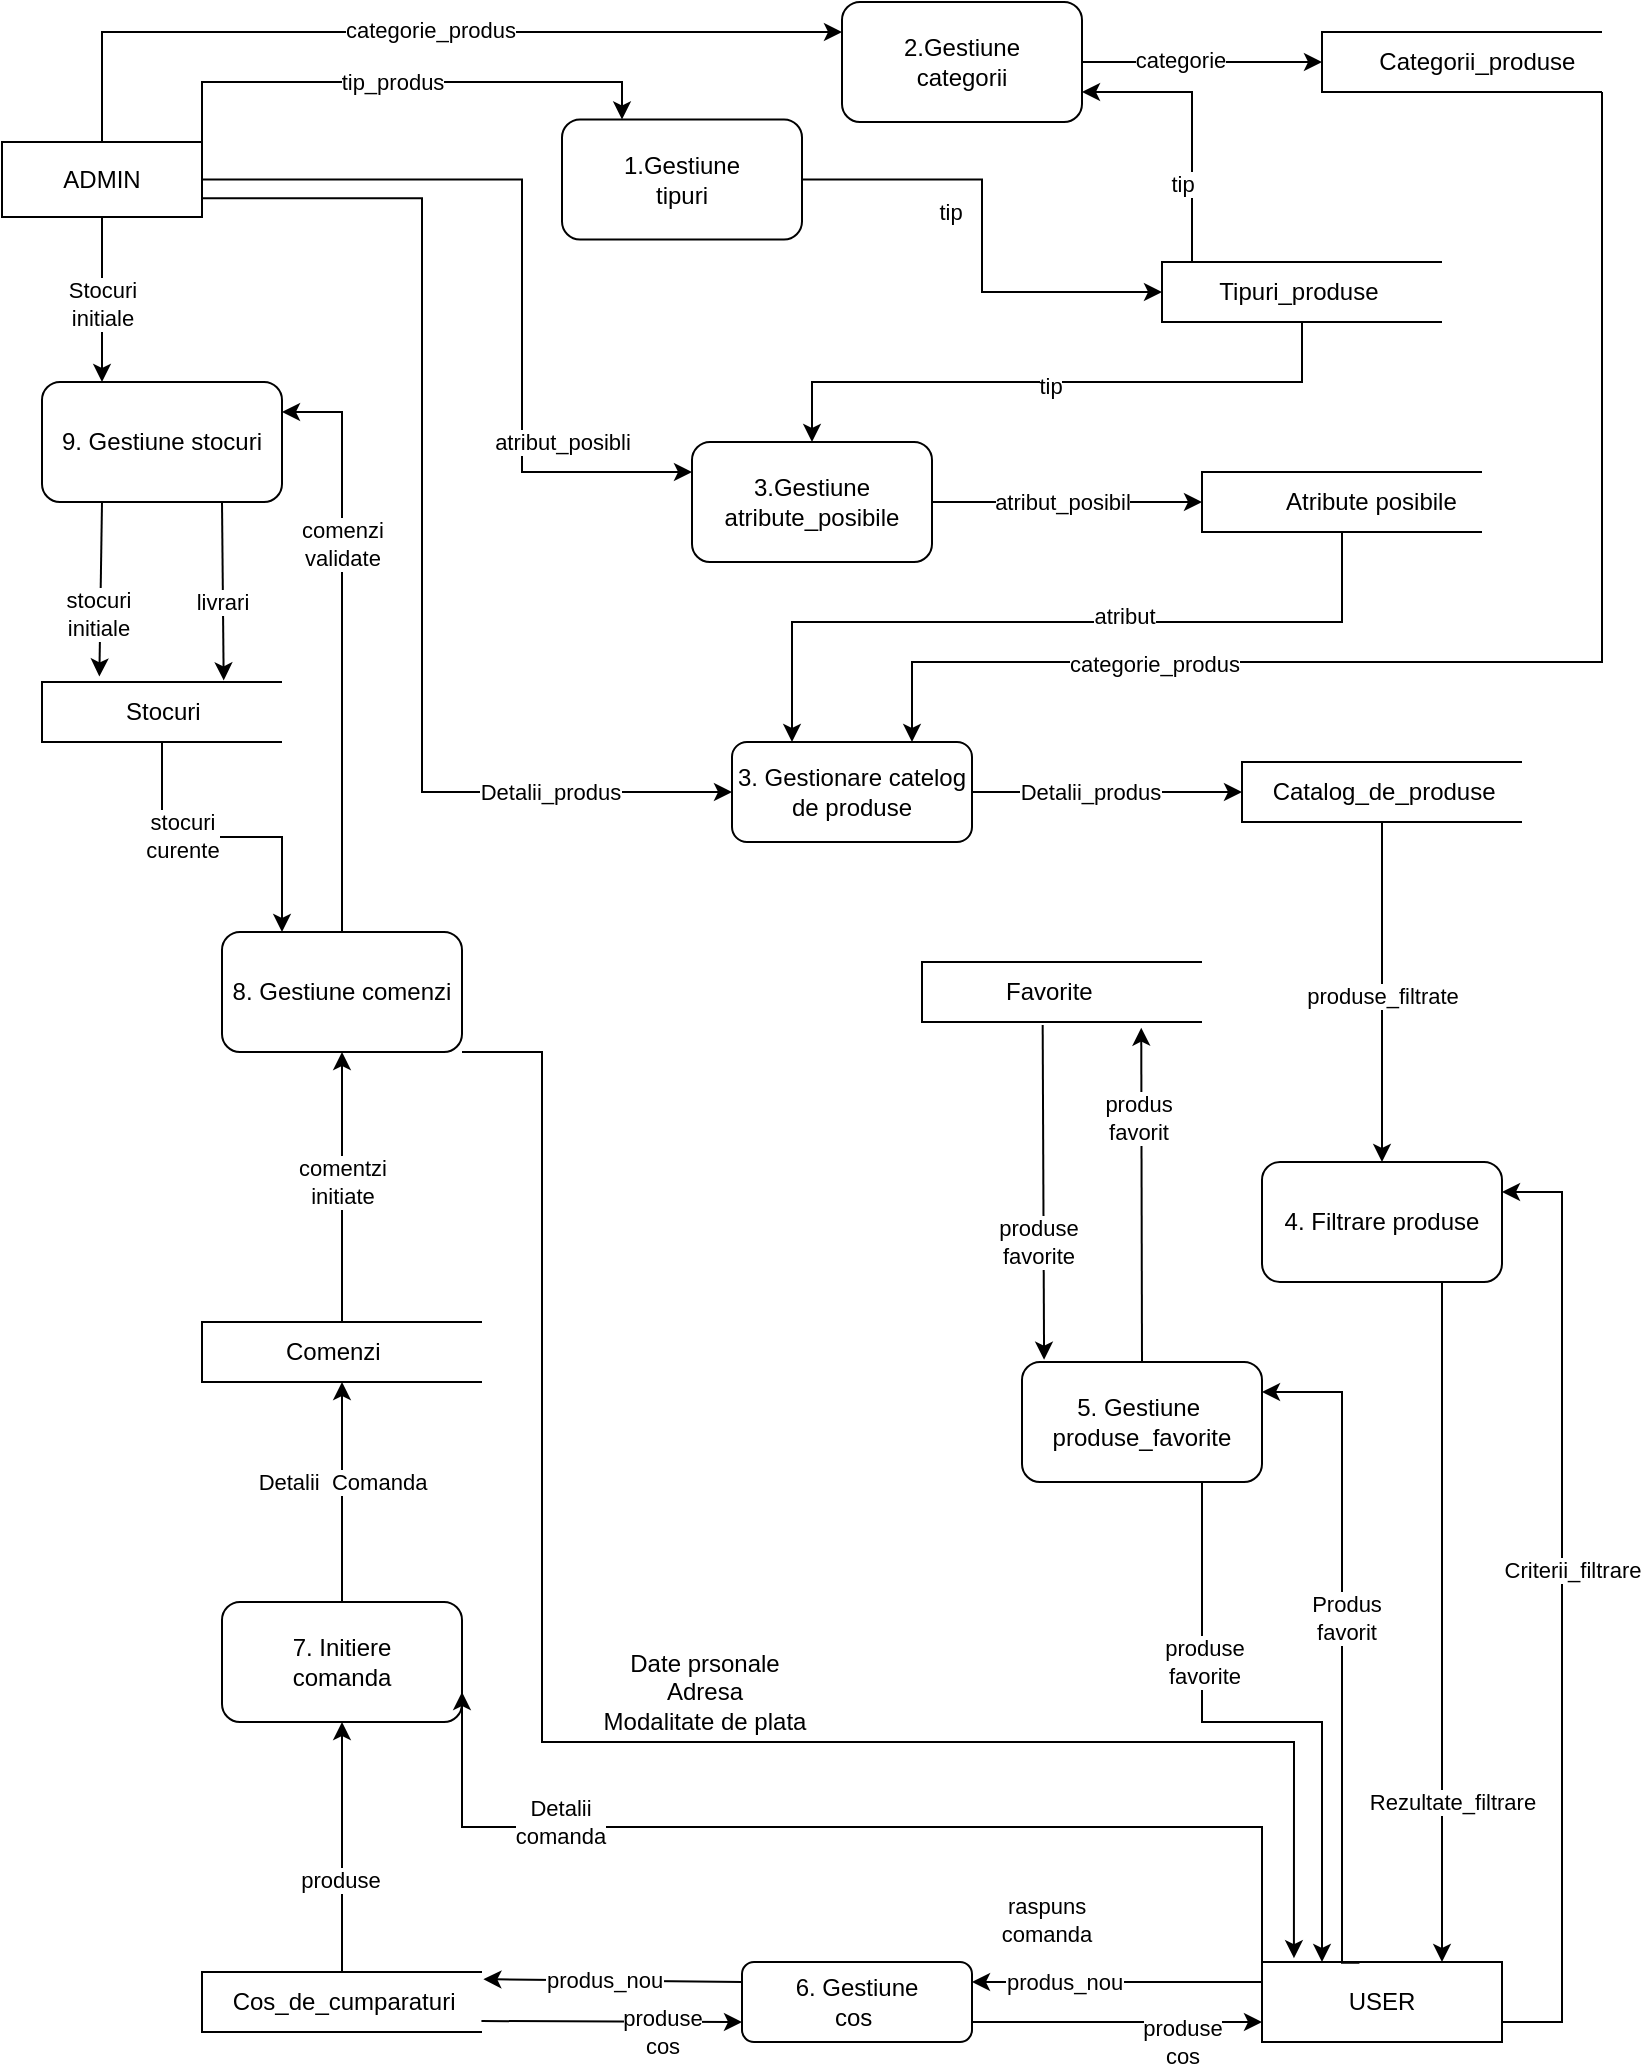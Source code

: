 <mxfile version="20.8.16" type="device"><diagram name="Page-1" id="U5PqNMfcQ06APLjViigY"><mxGraphModel dx="1215" dy="585" grid="1" gridSize="10" guides="1" tooltips="1" connect="1" arrows="1" fold="1" page="1" pageScale="1" pageWidth="850" pageHeight="1100" math="0" shadow="0"><root><mxCell id="0"/><mxCell id="1" parent="0"/><mxCell id="lXH8nNJpi3Hini99cT3u-1" value="ADMIN" style="rounded=0;whiteSpace=wrap;html=1;" parent="1" vertex="1"><mxGeometry x="20" y="80" width="100" height="37.5" as="geometry"/></mxCell><mxCell id="lXH8nNJpi3Hini99cT3u-3" value="USER" style="rounded=0;whiteSpace=wrap;html=1;" parent="1" vertex="1"><mxGeometry x="650" y="990" width="120" height="40" as="geometry"/></mxCell><mxCell id="lXH8nNJpi3Hini99cT3u-16" value="3. Gestionare catelog&lt;br&gt;de produse" style="rounded=1;whiteSpace=wrap;html=1;" parent="1" vertex="1"><mxGeometry x="385" y="380" width="120" height="50" as="geometry"/></mxCell><mxCell id="lXH8nNJpi3Hini99cT3u-24" value="" style="endArrow=classic;html=1;rounded=0;exitX=1;exitY=0.75;exitDx=0;exitDy=0;entryX=0;entryY=0.5;entryDx=0;entryDy=0;edgeStyle=elbowEdgeStyle;" parent="1" source="lXH8nNJpi3Hini99cT3u-1" target="lXH8nNJpi3Hini99cT3u-16" edge="1"><mxGeometry width="50" height="50" relative="1" as="geometry"><mxPoint x="210" y="210" as="sourcePoint"/><mxPoint x="260" y="160" as="targetPoint"/><Array as="points"><mxPoint x="230" y="150"/></Array></mxGeometry></mxCell><mxCell id="lXH8nNJpi3Hini99cT3u-25" value="Detalii_produs" style="edgeLabel;html=1;align=center;verticalAlign=middle;resizable=0;points=[];" parent="lXH8nNJpi3Hini99cT3u-24" vertex="1" connectable="0"><mxGeometry x="0.508" y="-2" relative="1" as="geometry"><mxPoint x="47" y="-2" as="offset"/></mxGeometry></mxCell><mxCell id="lXH8nNJpi3Hini99cT3u-26" value="&amp;nbsp; &amp;nbsp; Catalog_de_produse" style="strokeWidth=1;html=1;shape=mxgraph.flowchart.annotation_1;align=left;pointerEvents=1;" parent="1" vertex="1"><mxGeometry x="640" y="390" width="140" height="30" as="geometry"/></mxCell><mxCell id="lXH8nNJpi3Hini99cT3u-27" value="" style="endArrow=classic;html=1;rounded=0;exitX=1;exitY=0.5;exitDx=0;exitDy=0;entryX=0;entryY=0.5;entryDx=0;entryDy=0;entryPerimeter=0;" parent="1" source="lXH8nNJpi3Hini99cT3u-16" target="lXH8nNJpi3Hini99cT3u-26" edge="1"><mxGeometry width="50" height="50" relative="1" as="geometry"><mxPoint x="600" y="390" as="sourcePoint"/><mxPoint x="650" y="340" as="targetPoint"/></mxGeometry></mxCell><mxCell id="lXH8nNJpi3Hini99cT3u-28" value="Detalii_produs" style="edgeLabel;html=1;align=center;verticalAlign=middle;resizable=0;points=[];" parent="lXH8nNJpi3Hini99cT3u-27" vertex="1" connectable="0"><mxGeometry x="0.244" y="1" relative="1" as="geometry"><mxPoint x="-25" y="1" as="offset"/></mxGeometry></mxCell><mxCell id="lXH8nNJpi3Hini99cT3u-29" value="4. Filtrare produse" style="rounded=1;whiteSpace=wrap;html=1;" parent="1" vertex="1"><mxGeometry x="650" y="590" width="120" height="60" as="geometry"/></mxCell><mxCell id="6LWcWun2m6HF5ajt9tBx-1" value="" style="endArrow=classic;html=1;rounded=0;exitX=0.5;exitY=1;exitDx=0;exitDy=0;exitPerimeter=0;entryX=0.5;entryY=0;entryDx=0;entryDy=0;" parent="1" source="lXH8nNJpi3Hini99cT3u-26" target="lXH8nNJpi3Hini99cT3u-29" edge="1"><mxGeometry width="50" height="50" relative="1" as="geometry"><mxPoint x="520" y="410" as="sourcePoint"/><mxPoint x="570" y="360" as="targetPoint"/></mxGeometry></mxCell><mxCell id="6LWcWun2m6HF5ajt9tBx-6" value="produse_filtrate" style="edgeLabel;html=1;align=center;verticalAlign=middle;resizable=0;points=[];" parent="6LWcWun2m6HF5ajt9tBx-1" vertex="1" connectable="0"><mxGeometry x="0.226" y="-1" relative="1" as="geometry"><mxPoint x="1" y="-17" as="offset"/></mxGeometry></mxCell><mxCell id="6LWcWun2m6HF5ajt9tBx-2" value="" style="endArrow=classic;html=1;rounded=0;exitX=1;exitY=0.75;exitDx=0;exitDy=0;entryX=1;entryY=0.25;entryDx=0;entryDy=0;edgeStyle=elbowEdgeStyle;" parent="1" source="lXH8nNJpi3Hini99cT3u-3" target="lXH8nNJpi3Hini99cT3u-29" edge="1"><mxGeometry width="50" height="50" relative="1" as="geometry"><mxPoint x="570" y="700" as="sourcePoint"/><mxPoint x="620" y="650" as="targetPoint"/><Array as="points"><mxPoint x="800" y="820"/></Array></mxGeometry></mxCell><mxCell id="6LWcWun2m6HF5ajt9tBx-3" value="Criterii_filtrare" style="edgeLabel;html=1;align=center;verticalAlign=middle;resizable=0;points=[];" parent="6LWcWun2m6HF5ajt9tBx-2" vertex="1" connectable="0"><mxGeometry x="-0.461" y="-2" relative="1" as="geometry"><mxPoint x="3" y="-128" as="offset"/></mxGeometry></mxCell><mxCell id="6LWcWun2m6HF5ajt9tBx-4" value="" style="endArrow=classic;html=1;rounded=0;exitX=0.75;exitY=1;exitDx=0;exitDy=0;entryX=0.75;entryY=0;entryDx=0;entryDy=0;" parent="1" source="lXH8nNJpi3Hini99cT3u-29" target="lXH8nNJpi3Hini99cT3u-3" edge="1"><mxGeometry width="50" height="50" relative="1" as="geometry"><mxPoint x="490" y="760" as="sourcePoint"/><mxPoint x="720" y="940" as="targetPoint"/></mxGeometry></mxCell><mxCell id="6LWcWun2m6HF5ajt9tBx-5" value="Rezultate_filtrare" style="edgeLabel;html=1;align=center;verticalAlign=middle;resizable=0;points=[];" parent="6LWcWun2m6HF5ajt9tBx-4" vertex="1" connectable="0"><mxGeometry x="-0.213" y="2" relative="1" as="geometry"><mxPoint x="3" y="126" as="offset"/></mxGeometry></mxCell><mxCell id="6LWcWun2m6HF5ajt9tBx-7" value="5. Gestiune&amp;nbsp;&lt;br&gt;produse_favorite" style="rounded=1;whiteSpace=wrap;html=1;" parent="1" vertex="1"><mxGeometry x="530" y="690" width="120" height="60" as="geometry"/></mxCell><mxCell id="6LWcWun2m6HF5ajt9tBx-8" value="" style="endArrow=classic;html=1;rounded=0;exitX=0.406;exitY=0.008;exitDx=0;exitDy=0;exitPerimeter=0;edgeStyle=elbowEdgeStyle;entryX=1;entryY=0.25;entryDx=0;entryDy=0;" parent="1" source="lXH8nNJpi3Hini99cT3u-3" target="6LWcWun2m6HF5ajt9tBx-7" edge="1"><mxGeometry width="50" height="50" relative="1" as="geometry"><mxPoint x="400" y="880" as="sourcePoint"/><mxPoint x="620" y="800" as="targetPoint"/><Array as="points"><mxPoint x="690" y="910"/><mxPoint x="670" y="820"/><mxPoint x="700" y="950"/></Array></mxGeometry></mxCell><mxCell id="6LWcWun2m6HF5ajt9tBx-9" value="Produs&lt;br&gt;favorit" style="edgeLabel;html=1;align=center;verticalAlign=middle;resizable=0;points=[];" parent="6LWcWun2m6HF5ajt9tBx-8" vertex="1" connectable="0"><mxGeometry x="0.083" y="-2" relative="1" as="geometry"><mxPoint as="offset"/></mxGeometry></mxCell><mxCell id="6LWcWun2m6HF5ajt9tBx-10" value="" style="endArrow=classic;html=1;rounded=0;exitX=0.75;exitY=1;exitDx=0;exitDy=0;entryX=0.25;entryY=0;entryDx=0;entryDy=0;edgeStyle=elbowEdgeStyle;" parent="1" source="6LWcWun2m6HF5ajt9tBx-7" target="lXH8nNJpi3Hini99cT3u-3" edge="1"><mxGeometry width="50" height="50" relative="1" as="geometry"><mxPoint x="460" y="880" as="sourcePoint"/><mxPoint x="510" y="830" as="targetPoint"/></mxGeometry></mxCell><mxCell id="6LWcWun2m6HF5ajt9tBx-11" value="produse&lt;br&gt;favorite" style="edgeLabel;html=1;align=center;verticalAlign=middle;resizable=0;points=[];" parent="6LWcWun2m6HF5ajt9tBx-10" vertex="1" connectable="0"><mxGeometry x="-0.083" relative="1" as="geometry"><mxPoint x="-17" y="-30" as="offset"/></mxGeometry></mxCell><mxCell id="6LWcWun2m6HF5ajt9tBx-12" value="&lt;blockquote style=&quot;margin: 0 0 0 40px; border: none; padding: 0px;&quot;&gt;Favorite&lt;/blockquote&gt;" style="strokeWidth=1;html=1;shape=mxgraph.flowchart.annotation_1;align=left;pointerEvents=1;" parent="1" vertex="1"><mxGeometry x="480" y="490" width="140" height="30" as="geometry"/></mxCell><mxCell id="6LWcWun2m6HF5ajt9tBx-13" value="" style="endArrow=classic;html=1;rounded=0;exitX=0.5;exitY=0;exitDx=0;exitDy=0;entryX=0.783;entryY=1.094;entryDx=0;entryDy=0;entryPerimeter=0;" parent="1" source="6LWcWun2m6HF5ajt9tBx-7" target="6LWcWun2m6HF5ajt9tBx-12" edge="1"><mxGeometry width="50" height="50" relative="1" as="geometry"><mxPoint x="500" y="640" as="sourcePoint"/><mxPoint x="550" y="590" as="targetPoint"/></mxGeometry></mxCell><mxCell id="6LWcWun2m6HF5ajt9tBx-14" value="produs&lt;br&gt;favorit" style="edgeLabel;html=1;align=center;verticalAlign=middle;resizable=0;points=[];" parent="6LWcWun2m6HF5ajt9tBx-13" vertex="1" connectable="0"><mxGeometry x="0.458" y="2" relative="1" as="geometry"><mxPoint as="offset"/></mxGeometry></mxCell><mxCell id="6LWcWun2m6HF5ajt9tBx-15" value="" style="endArrow=classic;html=1;rounded=0;exitX=0.431;exitY=1.05;exitDx=0;exitDy=0;exitPerimeter=0;entryX=0.092;entryY=-0.019;entryDx=0;entryDy=0;entryPerimeter=0;" parent="1" source="6LWcWun2m6HF5ajt9tBx-12" target="6LWcWun2m6HF5ajt9tBx-7" edge="1"><mxGeometry width="50" height="50" relative="1" as="geometry"><mxPoint x="440" y="610" as="sourcePoint"/><mxPoint x="490" y="560" as="targetPoint"/></mxGeometry></mxCell><mxCell id="6LWcWun2m6HF5ajt9tBx-16" value="produse&lt;br&gt;favorite" style="edgeLabel;html=1;align=center;verticalAlign=middle;resizable=0;points=[];" parent="6LWcWun2m6HF5ajt9tBx-15" vertex="1" connectable="0"><mxGeometry x="0.543" y="-3" relative="1" as="geometry"><mxPoint y="-21" as="offset"/></mxGeometry></mxCell><mxCell id="6LWcWun2m6HF5ajt9tBx-17" value="6. Gestiune&lt;br&gt;cos&amp;nbsp;" style="rounded=1;whiteSpace=wrap;html=1;" parent="1" vertex="1"><mxGeometry x="390" y="990" width="115" height="40" as="geometry"/></mxCell><mxCell id="6LWcWun2m6HF5ajt9tBx-18" value="" style="endArrow=classic;html=1;rounded=0;exitX=0;exitY=0.25;exitDx=0;exitDy=0;entryX=1;entryY=0.25;entryDx=0;entryDy=0;" parent="1" source="lXH8nNJpi3Hini99cT3u-3" target="6LWcWun2m6HF5ajt9tBx-17" edge="1"><mxGeometry width="50" height="50" relative="1" as="geometry"><mxPoint x="330" y="900" as="sourcePoint"/><mxPoint x="380" y="850" as="targetPoint"/></mxGeometry></mxCell><mxCell id="6LWcWun2m6HF5ajt9tBx-20" value="produs_nou" style="edgeLabel;html=1;align=center;verticalAlign=middle;resizable=0;points=[];" parent="6LWcWun2m6HF5ajt9tBx-18" vertex="1" connectable="0"><mxGeometry x="0.47" relative="1" as="geometry"><mxPoint x="7" as="offset"/></mxGeometry></mxCell><mxCell id="6LWcWun2m6HF5ajt9tBx-19" value="" style="endArrow=classic;html=1;rounded=0;exitX=1;exitY=0.75;exitDx=0;exitDy=0;entryX=0;entryY=0.75;entryDx=0;entryDy=0;" parent="1" source="6LWcWun2m6HF5ajt9tBx-17" target="lXH8nNJpi3Hini99cT3u-3" edge="1"><mxGeometry width="50" height="50" relative="1" as="geometry"><mxPoint x="320" y="890" as="sourcePoint"/><mxPoint x="570" y="1050" as="targetPoint"/></mxGeometry></mxCell><mxCell id="6LWcWun2m6HF5ajt9tBx-21" value="produse&lt;br&gt;cos" style="edgeLabel;html=1;align=center;verticalAlign=middle;resizable=0;points=[];" parent="6LWcWun2m6HF5ajt9tBx-19" vertex="1" connectable="0"><mxGeometry x="-0.49" y="1" relative="1" as="geometry"><mxPoint x="68" y="11" as="offset"/></mxGeometry></mxCell><mxCell id="6LWcWun2m6HF5ajt9tBx-22" value="&amp;nbsp; &amp;nbsp; Cos_de_cumparaturi" style="strokeWidth=1;html=1;shape=mxgraph.flowchart.annotation_1;align=left;pointerEvents=1;" parent="1" vertex="1"><mxGeometry x="120" y="995" width="140" height="30" as="geometry"/></mxCell><mxCell id="6LWcWun2m6HF5ajt9tBx-23" value="" style="endArrow=classic;html=1;rounded=0;exitX=0;exitY=0.25;exitDx=0;exitDy=0;entryX=1.005;entryY=0.12;entryDx=0;entryDy=0;entryPerimeter=0;" parent="1" source="6LWcWun2m6HF5ajt9tBx-17" target="6LWcWun2m6HF5ajt9tBx-22" edge="1"><mxGeometry width="50" height="50" relative="1" as="geometry"><mxPoint x="210" y="900" as="sourcePoint"/><mxPoint x="260" y="850" as="targetPoint"/></mxGeometry></mxCell><mxCell id="6LWcWun2m6HF5ajt9tBx-25" value="produs_nou" style="edgeLabel;html=1;align=center;verticalAlign=middle;resizable=0;points=[];" parent="6LWcWun2m6HF5ajt9tBx-23" vertex="1" connectable="0"><mxGeometry x="0.217" y="-1" relative="1" as="geometry"><mxPoint x="9" y="1" as="offset"/></mxGeometry></mxCell><mxCell id="6LWcWun2m6HF5ajt9tBx-24" value="" style="endArrow=classic;html=1;rounded=0;exitX=0.998;exitY=0.817;exitDx=0;exitDy=0;exitPerimeter=0;entryX=0;entryY=0.75;entryDx=0;entryDy=0;" parent="1" source="6LWcWun2m6HF5ajt9tBx-22" target="6LWcWun2m6HF5ajt9tBx-17" edge="1"><mxGeometry width="50" height="50" relative="1" as="geometry"><mxPoint x="340" y="1070" as="sourcePoint"/><mxPoint x="390" y="1020" as="targetPoint"/></mxGeometry></mxCell><mxCell id="6LWcWun2m6HF5ajt9tBx-26" value="produse&lt;br&gt;cos" style="edgeLabel;html=1;align=center;verticalAlign=middle;resizable=0;points=[];" parent="6LWcWun2m6HF5ajt9tBx-24" vertex="1" connectable="0"><mxGeometry x="-0.362" y="1" relative="1" as="geometry"><mxPoint x="49" y="6" as="offset"/></mxGeometry></mxCell><mxCell id="6LWcWun2m6HF5ajt9tBx-28" value="7. Initiere&lt;br&gt;comanda" style="rounded=1;whiteSpace=wrap;html=1;" parent="1" vertex="1"><mxGeometry x="130" y="810" width="120" height="60" as="geometry"/></mxCell><mxCell id="6LWcWun2m6HF5ajt9tBx-29" value="" style="endArrow=classic;html=1;rounded=0;exitX=0.5;exitY=0;exitDx=0;exitDy=0;exitPerimeter=0;entryX=0.5;entryY=1;entryDx=0;entryDy=0;" parent="1" source="6LWcWun2m6HF5ajt9tBx-22" target="6LWcWun2m6HF5ajt9tBx-28" edge="1"><mxGeometry width="50" height="50" relative="1" as="geometry"><mxPoint x="10" y="830" as="sourcePoint"/><mxPoint x="60" y="780" as="targetPoint"/></mxGeometry></mxCell><mxCell id="6LWcWun2m6HF5ajt9tBx-30" value="produse&lt;br&gt;" style="edgeLabel;html=1;align=center;verticalAlign=middle;resizable=0;points=[];" parent="6LWcWun2m6HF5ajt9tBx-29" vertex="1" connectable="0"><mxGeometry x="-0.264" y="1" relative="1" as="geometry"><mxPoint as="offset"/></mxGeometry></mxCell><mxCell id="6LWcWun2m6HF5ajt9tBx-31" value="" style="endArrow=classic;html=1;rounded=0;exitX=0;exitY=0;exitDx=0;exitDy=0;entryX=1;entryY=0.75;entryDx=0;entryDy=0;edgeStyle=elbowEdgeStyle;elbow=vertical;" parent="1" source="lXH8nNJpi3Hini99cT3u-3" target="6LWcWun2m6HF5ajt9tBx-28" edge="1"><mxGeometry width="50" height="50" relative="1" as="geometry"><mxPoint x="360" y="860" as="sourcePoint"/><mxPoint x="410" y="810" as="targetPoint"/></mxGeometry></mxCell><mxCell id="6LWcWun2m6HF5ajt9tBx-32" value="Detalii&lt;br&gt;comanda" style="edgeLabel;html=1;align=center;verticalAlign=middle;resizable=0;points=[];" parent="6LWcWun2m6HF5ajt9tBx-31" vertex="1" connectable="0"><mxGeometry x="0.564" y="-3" relative="1" as="geometry"><mxPoint as="offset"/></mxGeometry></mxCell><mxCell id="6LWcWun2m6HF5ajt9tBx-33" value="Date prsonale&lt;br&gt;Adresa&lt;br&gt;Modalitate de plata&lt;br&gt;" style="text;html=1;strokeColor=none;fillColor=none;align=center;verticalAlign=middle;whiteSpace=wrap;rounded=0;" parent="1" vertex="1"><mxGeometry x="300" y="830" width="142.5" height="50" as="geometry"/></mxCell><mxCell id="6LWcWun2m6HF5ajt9tBx-34" value="&lt;blockquote style=&quot;margin: 0 0 0 40px; border: none; padding: 0px;&quot;&gt;Comenzi&lt;/blockquote&gt;" style="strokeWidth=1;html=1;shape=mxgraph.flowchart.annotation_1;align=left;pointerEvents=1;" parent="1" vertex="1"><mxGeometry x="120" y="670" width="140" height="30" as="geometry"/></mxCell><mxCell id="6LWcWun2m6HF5ajt9tBx-35" value="" style="endArrow=classic;html=1;rounded=0;exitX=0.5;exitY=0;exitDx=0;exitDy=0;entryX=0.5;entryY=1;entryDx=0;entryDy=0;entryPerimeter=0;" parent="1" source="6LWcWun2m6HF5ajt9tBx-28" target="6LWcWun2m6HF5ajt9tBx-34" edge="1"><mxGeometry width="50" height="50" relative="1" as="geometry"><mxPoint x="20" y="770" as="sourcePoint"/><mxPoint x="70" y="720" as="targetPoint"/></mxGeometry></mxCell><mxCell id="6LWcWun2m6HF5ajt9tBx-36" value="Detalii&amp;nbsp; Comanda" style="edgeLabel;html=1;align=center;verticalAlign=middle;resizable=0;points=[];" parent="6LWcWun2m6HF5ajt9tBx-35" vertex="1" connectable="0"><mxGeometry x="0.328" y="2" relative="1" as="geometry"><mxPoint x="2" y="13" as="offset"/></mxGeometry></mxCell><mxCell id="6LWcWun2m6HF5ajt9tBx-37" value="8. Gestiune comenzi" style="rounded=1;whiteSpace=wrap;html=1;" parent="1" vertex="1"><mxGeometry x="130" y="475" width="120" height="60" as="geometry"/></mxCell><mxCell id="6LWcWun2m6HF5ajt9tBx-38" value="" style="endArrow=classic;html=1;rounded=0;exitX=0.5;exitY=0;exitDx=0;exitDy=0;exitPerimeter=0;entryX=0.5;entryY=1;entryDx=0;entryDy=0;" parent="1" source="6LWcWun2m6HF5ajt9tBx-34" target="6LWcWun2m6HF5ajt9tBx-37" edge="1"><mxGeometry width="50" height="50" relative="1" as="geometry"><mxPoint x="80" y="540" as="sourcePoint"/><mxPoint x="130" y="490" as="targetPoint"/></mxGeometry></mxCell><mxCell id="6LWcWun2m6HF5ajt9tBx-39" value="comentzi&lt;br&gt;initiate" style="edgeLabel;html=1;align=center;verticalAlign=middle;resizable=0;points=[];" parent="6LWcWun2m6HF5ajt9tBx-38" vertex="1" connectable="0"><mxGeometry x="0.197" y="3" relative="1" as="geometry"><mxPoint x="3" y="11" as="offset"/></mxGeometry></mxCell><mxCell id="6LWcWun2m6HF5ajt9tBx-40" value="" style="endArrow=classic;html=1;rounded=0;exitX=1;exitY=1;exitDx=0;exitDy=0;edgeStyle=orthogonalEdgeStyle;entryX=0.133;entryY=-0.048;entryDx=0;entryDy=0;entryPerimeter=0;" parent="1" source="6LWcWun2m6HF5ajt9tBx-37" target="lXH8nNJpi3Hini99cT3u-3" edge="1"><mxGeometry width="50" height="50" relative="1" as="geometry"><mxPoint x="170" y="440" as="sourcePoint"/><mxPoint x="670" y="880" as="targetPoint"/><Array as="points"><mxPoint x="290" y="535"/><mxPoint x="290" y="880"/><mxPoint x="666" y="880"/></Array></mxGeometry></mxCell><mxCell id="6LWcWun2m6HF5ajt9tBx-41" value="raspuns&lt;br&gt;comanda" style="edgeLabel;html=1;align=center;verticalAlign=middle;resizable=0;points=[];" parent="6LWcWun2m6HF5ajt9tBx-40" vertex="1" connectable="0"><mxGeometry x="-0.575" y="-2" relative="1" as="geometry"><mxPoint x="254" y="289" as="offset"/></mxGeometry></mxCell><mxCell id="6LWcWun2m6HF5ajt9tBx-42" value="9. Gestiune stocuri" style="rounded=1;whiteSpace=wrap;html=1;" parent="1" vertex="1"><mxGeometry x="40" y="200" width="120" height="60" as="geometry"/></mxCell><mxCell id="6LWcWun2m6HF5ajt9tBx-43" value="" style="endArrow=classic;html=1;rounded=0;exitX=0.5;exitY=1;exitDx=0;exitDy=0;entryX=0.25;entryY=0;entryDx=0;entryDy=0;" parent="1" source="lXH8nNJpi3Hini99cT3u-1" target="6LWcWun2m6HF5ajt9tBx-42" edge="1"><mxGeometry width="50" height="50" relative="1" as="geometry"><mxPoint x="390" y="410" as="sourcePoint"/><mxPoint x="440" y="360" as="targetPoint"/></mxGeometry></mxCell><mxCell id="6LWcWun2m6HF5ajt9tBx-44" value="Stocuri&lt;br&gt;initiale" style="edgeLabel;html=1;align=center;verticalAlign=middle;resizable=0;points=[];" parent="6LWcWun2m6HF5ajt9tBx-43" vertex="1" connectable="0"><mxGeometry x="0.214" y="4" relative="1" as="geometry"><mxPoint x="-4" y="-7" as="offset"/></mxGeometry></mxCell><mxCell id="6LWcWun2m6HF5ajt9tBx-45" value="&lt;blockquote style=&quot;margin: 0 0 0 40px; border: none; padding: 0px;&quot;&gt;Stocuri&lt;/blockquote&gt;" style="strokeWidth=1;html=1;shape=mxgraph.flowchart.annotation_1;align=left;pointerEvents=1;" parent="1" vertex="1"><mxGeometry x="40" y="350" width="120" height="30" as="geometry"/></mxCell><mxCell id="6LWcWun2m6HF5ajt9tBx-46" value="" style="endArrow=classic;html=1;rounded=0;exitX=0.75;exitY=1;exitDx=0;exitDy=0;entryX=0.757;entryY=-0.027;entryDx=0;entryDy=0;entryPerimeter=0;" parent="1" source="6LWcWun2m6HF5ajt9tBx-42" target="6LWcWun2m6HF5ajt9tBx-45" edge="1"><mxGeometry width="50" height="50" relative="1" as="geometry"><mxPoint x="170" y="300" as="sourcePoint"/><mxPoint x="220" y="250" as="targetPoint"/></mxGeometry></mxCell><mxCell id="6LWcWun2m6HF5ajt9tBx-47" value="livrari" style="edgeLabel;html=1;align=center;verticalAlign=middle;resizable=0;points=[];" parent="6LWcWun2m6HF5ajt9tBx-46" vertex="1" connectable="0"><mxGeometry x="0.292" y="2" relative="1" as="geometry"><mxPoint x="-3" y="-8" as="offset"/></mxGeometry></mxCell><mxCell id="6LWcWun2m6HF5ajt9tBx-48" value="" style="endArrow=classic;html=1;rounded=0;exitX=0.25;exitY=1;exitDx=0;exitDy=0;entryX=0.239;entryY=-0.092;entryDx=0;entryDy=0;entryPerimeter=0;" parent="1" source="6LWcWun2m6HF5ajt9tBx-42" target="6LWcWun2m6HF5ajt9tBx-45" edge="1"><mxGeometry width="50" height="50" relative="1" as="geometry"><mxPoint x="80" y="270" as="sourcePoint"/><mxPoint x="50" y="270" as="targetPoint"/></mxGeometry></mxCell><mxCell id="6LWcWun2m6HF5ajt9tBx-49" value="stocuri&lt;br&gt;initiale" style="edgeLabel;html=1;align=center;verticalAlign=middle;resizable=0;points=[];" parent="6LWcWun2m6HF5ajt9tBx-48" vertex="1" connectable="0"><mxGeometry x="-0.44" y="-2" relative="1" as="geometry"><mxPoint y="31" as="offset"/></mxGeometry></mxCell><mxCell id="6LWcWun2m6HF5ajt9tBx-50" value="" style="endArrow=classic;html=1;rounded=0;entryX=1;entryY=0.25;entryDx=0;entryDy=0;edgeStyle=elbowEdgeStyle;" parent="1" target="6LWcWun2m6HF5ajt9tBx-42" edge="1"><mxGeometry width="50" height="50" relative="1" as="geometry"><mxPoint x="220" y="475" as="sourcePoint"/><mxPoint x="250" y="350" as="targetPoint"/></mxGeometry></mxCell><mxCell id="6LWcWun2m6HF5ajt9tBx-51" value="comenzi&lt;br&gt;validate" style="edgeLabel;html=1;align=center;verticalAlign=middle;resizable=0;points=[];" parent="6LWcWun2m6HF5ajt9tBx-50" vertex="1" connectable="0"><mxGeometry x="0.045" y="1" relative="1" as="geometry"><mxPoint x="1" y="-57" as="offset"/></mxGeometry></mxCell><mxCell id="6LWcWun2m6HF5ajt9tBx-52" value="" style="endArrow=classic;html=1;rounded=0;exitX=0.5;exitY=1;exitDx=0;exitDy=0;exitPerimeter=0;entryX=0.25;entryY=0;entryDx=0;entryDy=0;edgeStyle=elbowEdgeStyle;elbow=vertical;" parent="1" source="6LWcWun2m6HF5ajt9tBx-45" target="6LWcWun2m6HF5ajt9tBx-37" edge="1"><mxGeometry width="50" height="50" relative="1" as="geometry"><mxPoint x="80" y="480" as="sourcePoint"/><mxPoint x="130" y="430" as="targetPoint"/></mxGeometry></mxCell><mxCell id="6LWcWun2m6HF5ajt9tBx-53" value="stocuri&lt;br&gt;curente" style="edgeLabel;html=1;align=center;verticalAlign=middle;resizable=0;points=[];" parent="6LWcWun2m6HF5ajt9tBx-52" vertex="1" connectable="0"><mxGeometry x="-0.228" y="1" relative="1" as="geometry"><mxPoint x="-3" as="offset"/></mxGeometry></mxCell><mxCell id="Vj300ll_l-AYmK2mIFZi-4" value="1.Gestiune&lt;br&gt;tipuri" style="rounded=1;whiteSpace=wrap;html=1;" vertex="1" parent="1"><mxGeometry x="300" y="68.75" width="120" height="60" as="geometry"/></mxCell><mxCell id="Vj300ll_l-AYmK2mIFZi-5" value="&lt;span style=&quot;white-space: pre;&quot;&gt;&#9;&lt;/span&gt;Tipuri_produse" style="strokeWidth=1;html=1;shape=mxgraph.flowchart.annotation_1;align=left;pointerEvents=1;" vertex="1" parent="1"><mxGeometry x="600" y="140" width="140" height="30" as="geometry"/></mxCell><mxCell id="Vj300ll_l-AYmK2mIFZi-9" value="" style="endArrow=classic;html=1;rounded=0;exitX=1;exitY=0.5;exitDx=0;exitDy=0;entryX=0;entryY=0.5;entryDx=0;entryDy=0;entryPerimeter=0;edgeStyle=elbowEdgeStyle;" edge="1" parent="1" source="Vj300ll_l-AYmK2mIFZi-4" target="Vj300ll_l-AYmK2mIFZi-5"><mxGeometry width="50" height="50" relative="1" as="geometry"><mxPoint x="600" y="180" as="sourcePoint"/><mxPoint x="650" y="130" as="targetPoint"/></mxGeometry></mxCell><mxCell id="Vj300ll_l-AYmK2mIFZi-10" value="tip" style="edgeLabel;html=1;align=center;verticalAlign=middle;resizable=0;points=[];" vertex="1" connectable="0" parent="Vj300ll_l-AYmK2mIFZi-9"><mxGeometry x="-0.366" y="1" relative="1" as="geometry"><mxPoint x="-1" y="17" as="offset"/></mxGeometry></mxCell><mxCell id="Vj300ll_l-AYmK2mIFZi-11" value="2.Gestiune&lt;br&gt;categorii" style="rounded=1;whiteSpace=wrap;html=1;" vertex="1" parent="1"><mxGeometry x="440" y="10" width="120" height="60" as="geometry"/></mxCell><mxCell id="Vj300ll_l-AYmK2mIFZi-12" value="" style="endArrow=classic;html=1;rounded=0;exitX=0.5;exitY=0;exitDx=0;exitDy=0;entryX=0;entryY=0.25;entryDx=0;entryDy=0;edgeStyle=elbowEdgeStyle;" edge="1" parent="1" source="lXH8nNJpi3Hini99cT3u-1" target="Vj300ll_l-AYmK2mIFZi-11"><mxGeometry width="50" height="50" relative="1" as="geometry"><mxPoint x="270" y="80" as="sourcePoint"/><mxPoint x="320" y="30" as="targetPoint"/><Array as="points"><mxPoint x="70" y="50"/><mxPoint x="350" y="110"/></Array></mxGeometry></mxCell><mxCell id="Vj300ll_l-AYmK2mIFZi-13" value="categorie_produs" style="edgeLabel;html=1;align=center;verticalAlign=middle;resizable=0;points=[];" vertex="1" connectable="0" parent="Vj300ll_l-AYmK2mIFZi-12"><mxGeometry x="0.031" y="1" relative="1" as="geometry"><mxPoint as="offset"/></mxGeometry></mxCell><mxCell id="Vj300ll_l-AYmK2mIFZi-14" value="&lt;span style=&quot;white-space: pre;&quot;&gt;&#9;&lt;/span&gt;Categorii_produse" style="strokeWidth=1;html=1;shape=mxgraph.flowchart.annotation_1;align=left;pointerEvents=1;" vertex="1" parent="1"><mxGeometry x="680" y="25" width="140" height="30" as="geometry"/></mxCell><mxCell id="Vj300ll_l-AYmK2mIFZi-15" value="" style="endArrow=classic;html=1;rounded=0;exitX=1;exitY=0.5;exitDx=0;exitDy=0;entryX=0;entryY=0.5;entryDx=0;entryDy=0;entryPerimeter=0;" edge="1" parent="1" source="Vj300ll_l-AYmK2mIFZi-11" target="Vj300ll_l-AYmK2mIFZi-14"><mxGeometry width="50" height="50" relative="1" as="geometry"><mxPoint x="650" y="270" as="sourcePoint"/><mxPoint x="700" y="220" as="targetPoint"/></mxGeometry></mxCell><mxCell id="Vj300ll_l-AYmK2mIFZi-16" value="categorie" style="edgeLabel;html=1;align=center;verticalAlign=middle;resizable=0;points=[];" vertex="1" connectable="0" parent="Vj300ll_l-AYmK2mIFZi-15"><mxGeometry x="-0.192" y="1" relative="1" as="geometry"><mxPoint as="offset"/></mxGeometry></mxCell><mxCell id="Vj300ll_l-AYmK2mIFZi-17" value="" style="endArrow=classic;html=1;rounded=0;exitX=0.5;exitY=0;exitDx=0;exitDy=0;exitPerimeter=0;entryX=1;entryY=0.75;entryDx=0;entryDy=0;edgeStyle=elbowEdgeStyle;" edge="1" parent="1" source="Vj300ll_l-AYmK2mIFZi-5" target="Vj300ll_l-AYmK2mIFZi-11"><mxGeometry width="50" height="50" relative="1" as="geometry"><mxPoint x="240" y="110" as="sourcePoint"/><mxPoint x="290" y="60" as="targetPoint"/></mxGeometry></mxCell><mxCell id="Vj300ll_l-AYmK2mIFZi-18" value="tip" style="edgeLabel;html=1;align=center;verticalAlign=middle;resizable=0;points=[];" vertex="1" connectable="0" parent="Vj300ll_l-AYmK2mIFZi-17"><mxGeometry x="-0.234" y="2" relative="1" as="geometry"><mxPoint x="-3" y="-20" as="offset"/></mxGeometry></mxCell><mxCell id="Vj300ll_l-AYmK2mIFZi-19" value="" style="endArrow=classic;html=1;rounded=0;exitX=1;exitY=0.25;exitDx=0;exitDy=0;entryX=0.25;entryY=0;entryDx=0;entryDy=0;edgeStyle=elbowEdgeStyle;elbow=vertical;" edge="1" parent="1" source="lXH8nNJpi3Hini99cT3u-1" target="Vj300ll_l-AYmK2mIFZi-4"><mxGeometry width="50" height="50" relative="1" as="geometry"><mxPoint x="280" y="110" as="sourcePoint"/><mxPoint x="330" y="60" as="targetPoint"/><Array as="points"><mxPoint x="180" y="50"/><mxPoint x="240" y="90"/></Array></mxGeometry></mxCell><mxCell id="Vj300ll_l-AYmK2mIFZi-20" value="tip_produs" style="edgeLabel;html=1;align=center;verticalAlign=middle;resizable=0;points=[];" vertex="1" connectable="0" parent="Vj300ll_l-AYmK2mIFZi-19"><mxGeometry x="0.174" y="-4" relative="1" as="geometry"><mxPoint x="-23" y="-4" as="offset"/></mxGeometry></mxCell><mxCell id="Vj300ll_l-AYmK2mIFZi-21" value="3.Gestiune&lt;br&gt;atribute_posibile" style="rounded=1;whiteSpace=wrap;html=1;" vertex="1" parent="1"><mxGeometry x="365" y="230" width="120" height="60" as="geometry"/></mxCell><mxCell id="Vj300ll_l-AYmK2mIFZi-22" value="&lt;blockquote style=&quot;margin: 0 0 0 40px; border: none; padding: 0px;&quot;&gt;Atribute posibile&lt;/blockquote&gt;" style="strokeWidth=1;html=1;shape=mxgraph.flowchart.annotation_1;align=left;pointerEvents=1;" vertex="1" parent="1"><mxGeometry x="620" y="245" width="140" height="30" as="geometry"/></mxCell><mxCell id="Vj300ll_l-AYmK2mIFZi-23" value="" style="endArrow=classic;html=1;rounded=0;exitX=0.5;exitY=1;exitDx=0;exitDy=0;exitPerimeter=0;entryX=0.5;entryY=0;entryDx=0;entryDy=0;edgeStyle=elbowEdgeStyle;elbow=vertical;" edge="1" parent="1" source="Vj300ll_l-AYmK2mIFZi-5" target="Vj300ll_l-AYmK2mIFZi-21"><mxGeometry width="50" height="50" relative="1" as="geometry"><mxPoint x="300" y="230" as="sourcePoint"/><mxPoint x="350" y="180" as="targetPoint"/></mxGeometry></mxCell><mxCell id="Vj300ll_l-AYmK2mIFZi-24" value="tip" style="edgeLabel;html=1;align=center;verticalAlign=middle;resizable=0;points=[];" vertex="1" connectable="0" parent="Vj300ll_l-AYmK2mIFZi-23"><mxGeometry x="-0.101" y="5" relative="1" as="geometry"><mxPoint x="-19" y="-3" as="offset"/></mxGeometry></mxCell><mxCell id="Vj300ll_l-AYmK2mIFZi-25" value="" style="endArrow=classic;html=1;rounded=0;elbow=vertical;exitX=1;exitY=0.5;exitDx=0;exitDy=0;entryX=0;entryY=0.5;entryDx=0;entryDy=0;entryPerimeter=0;" edge="1" parent="1" source="Vj300ll_l-AYmK2mIFZi-21" target="Vj300ll_l-AYmK2mIFZi-22"><mxGeometry width="50" height="50" relative="1" as="geometry"><mxPoint x="550" y="260" as="sourcePoint"/><mxPoint x="600" y="210" as="targetPoint"/></mxGeometry></mxCell><mxCell id="Vj300ll_l-AYmK2mIFZi-26" value="atribut_posibil" style="edgeLabel;html=1;align=center;verticalAlign=middle;resizable=0;points=[];" vertex="1" connectable="0" parent="Vj300ll_l-AYmK2mIFZi-25"><mxGeometry x="0.135" y="1" relative="1" as="geometry"><mxPoint x="-12" y="1" as="offset"/></mxGeometry></mxCell><mxCell id="Vj300ll_l-AYmK2mIFZi-27" value="" style="endArrow=classic;html=1;rounded=0;exitX=1;exitY=0.5;exitDx=0;exitDy=0;entryX=0;entryY=0.25;entryDx=0;entryDy=0;edgeStyle=elbowEdgeStyle;" edge="1" parent="1" source="lXH8nNJpi3Hini99cT3u-1" target="Vj300ll_l-AYmK2mIFZi-21"><mxGeometry width="50" height="50" relative="1" as="geometry"><mxPoint x="310" y="220" as="sourcePoint"/><mxPoint x="360" y="170" as="targetPoint"/><Array as="points"><mxPoint x="280" y="190"/></Array></mxGeometry></mxCell><mxCell id="Vj300ll_l-AYmK2mIFZi-28" value="atribut_posibli" style="edgeLabel;html=1;align=center;verticalAlign=middle;resizable=0;points=[];" vertex="1" connectable="0" parent="Vj300ll_l-AYmK2mIFZi-27"><mxGeometry x="0.228" y="4" relative="1" as="geometry"><mxPoint x="16" y="51" as="offset"/></mxGeometry></mxCell><mxCell id="Vj300ll_l-AYmK2mIFZi-29" value="" style="endArrow=classic;html=1;rounded=0;exitX=1;exitY=1;exitDx=0;exitDy=0;exitPerimeter=0;entryX=0.75;entryY=0;entryDx=0;entryDy=0;edgeStyle=elbowEdgeStyle;elbow=vertical;" edge="1" parent="1" source="Vj300ll_l-AYmK2mIFZi-14" target="lXH8nNJpi3Hini99cT3u-16"><mxGeometry width="50" height="50" relative="1" as="geometry"><mxPoint x="780" y="330" as="sourcePoint"/><mxPoint x="830" y="280" as="targetPoint"/><Array as="points"><mxPoint x="710" y="340"/><mxPoint x="790" y="210"/><mxPoint x="630" y="340"/></Array></mxGeometry></mxCell><mxCell id="Vj300ll_l-AYmK2mIFZi-30" value="categorie_produs" style="edgeLabel;html=1;align=center;verticalAlign=middle;resizable=0;points=[];" vertex="1" connectable="0" parent="Vj300ll_l-AYmK2mIFZi-29"><mxGeometry x="0.521" y="1" relative="1" as="geometry"><mxPoint as="offset"/></mxGeometry></mxCell><mxCell id="Vj300ll_l-AYmK2mIFZi-31" value="" style="endArrow=classic;html=1;rounded=0;elbow=vertical;exitX=0.5;exitY=1;exitDx=0;exitDy=0;exitPerimeter=0;entryX=0.25;entryY=0;entryDx=0;entryDy=0;edgeStyle=elbowEdgeStyle;" edge="1" parent="1" source="Vj300ll_l-AYmK2mIFZi-22" target="lXH8nNJpi3Hini99cT3u-16"><mxGeometry width="50" height="50" relative="1" as="geometry"><mxPoint x="260" y="360" as="sourcePoint"/><mxPoint x="310" y="310" as="targetPoint"/><Array as="points"><mxPoint x="550" y="320"/></Array></mxGeometry></mxCell><mxCell id="Vj300ll_l-AYmK2mIFZi-32" value="atribut" style="edgeLabel;html=1;align=center;verticalAlign=middle;resizable=0;points=[];" vertex="1" connectable="0" parent="Vj300ll_l-AYmK2mIFZi-31"><mxGeometry x="-0.182" y="-3" relative="1" as="geometry"><mxPoint x="1" as="offset"/></mxGeometry></mxCell></root></mxGraphModel></diagram></mxfile>
